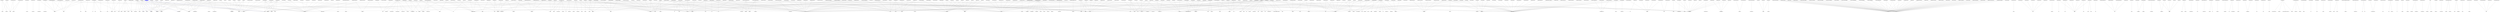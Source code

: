 digraph CallGraph {
ranksep=10;
nodesep=1;
ActorsController_create -> push_user_to;
ActorsController_create -> wording;
ActorsController_create -> remove_user_from;
ActorsController_create_group -> push_group_to;
ActorsController_destroy -> remove_user_from;
ActorsController_destroy -> wording;
ActorsController_destroy -> push_user_to;
ActorsController_destroy_group -> remove_group_from;
ActorsController_accept -> user_accept;
ActorsController_accept -> wf_entity_state_to_partial;
ActorsController_admin_accept -> admin_accept_instead_of;
ActorsController_admin_accept -> instance_of;
ActorsController_admin_accept -> wf_entity_state_to_partial;
ActorsController_admin_approve -> admin_approve_instead_of;
ActorsController_admin_approve -> wf_entity_state_to_partial;
ActorsController_reject -> user_reject;
ActorsController_reject -> wf_entity_state_to_partial;
ActorsController_admin_reject -> admin_reject_instead_of;
ActorsController_admin_reject -> instance_of;
ActorsController_admin_reject -> wf_entity_state_to_partial;
ActorsController_admin_disapprove -> admin_disapprove_instead_of;
ActorsController_admin_disapprove -> wf_entity_state_to_partial;
ActorsController_find_wf_entity -> find_by;
ActorsController_find_users -> find_by;
ActorsController_find_group -> find_by;
ActorsController_filter_users_not_actors -> user_is_actor_of;
ActorsController_filter_users_not_actors -> wording;
ActorsController_require_group_not_actor -> group_is_actor_of;
ActorsController_require_group_is_actor -> group_is_actor_of;
ActorsController_filter_users_are_actors -> user_is_actor_of;
ActorsController_filter_users_are_actors -> wording;
ActorsController_require_wf_entity_in_accept_state -> wf_entity_in_accept_state;
ActsController_index -> policy_scope;
ActsController_index -> includes;
ActsController_index -> act_hashed;
ActsController_new -> possible_responsibilities;
ActsController_create -> merge;
ActsController_create -> process_state;
ActsController_create -> process_responsibilities;
ActsController_create -> process_fieldables;
ActsController_create -> new_internal_ref;
ActsController_create -> save_and_render;
ActsController_create -> create_notice;
ActsController_show -> authorize;
ActsController_show -> fields_entity;
ActsController_show -> possible_responsibilities;
ActsController_update -> assign_attributes;
ActsController_update -> process_fieldables;
ActsController_update -> save_and_render;
ActsController_update -> log_operation;
ActsController_update_workflow -> find_by;
ActsController_update_workflow -> find_errors;
ActsController_update_workflow -> authorize;
ActsController_update_workflow -> transition_notice;
ActsController_update_workflow -> workflow_props;
ActsController_update_workflow -> merge;
ActsController_update_responsibilities -> find_by;
ActsController_update_responsibilities -> authorize;
ActsController_update_responsibilities -> process_responsibilities;
ActsController_update_responsibilities -> save_and_render;
ActsController_update_responsibilities -> log_operation;
ActsController_update_responsibilities -> notify_update_responsibilities;
ActsController_destroy -> log_workflow;
ActsController_act_params -> require;
ActsController_act_params -> permit;
ActsController_validator_response -> field_item_key;
ActsController_validator_response -> find_by;
ApproversController_user_is_actor_of -> approver_of;
ApproversController_push_user_to -> push;
ApproversController_remove_user_from -> delete_approver;
ApproversController_user_accept -> approve;
ApproversController_user_reject -> approve;
ApproversController_admin_accept_instead_of -> instance_of;
ApproversController_admin_accept_instead_of -> approve;
ApproversController_admin_reject_instead_of -> instance_of;
ApproversController_admin_reject_instead_of -> approve;
AttachmentsController_new -> info;
AttachmentsController_download -> send_file;
AttachmentsController_matches -> match;
AttachmentsController_roles_or_users -> include;
AuditElementsController_create -> merge;
AuditElementsController_create -> mark_dirty_audit_element_ids;
AuditElementsController_create -> log_operation;
AuditElementsController_update -> assign_attributes;
AuditElementsController_destroy -> delete_field_value;
AuditElementsController_destroy -> mark_dirty_audit_element_ids;
AuditElementsController_destroy -> log_operation;
AuditElementsController_create_field_value -> form_field_object;
AuditElementsController_delete_field_value -> form_field_object;
AuditElementsController_delete_field_value -> find_by;
AuditElementsController_element_with_process -> assign_attributes;
AuditElementsController_assign_provided_roles -> build;
AuditElementsController_default_auditor -> build;
AuditElementsController_default_domain_owner -> build;
AuditElementsController_audit_element_params -> require;
AuditElementsController_audit_element_params -> permit;
AuditsController_index -> policy_scope;
AuditsController_index -> includes;
AuditsController_index -> audit_hashed;
AuditsController_new -> possible_responsibilities;
AuditsController_create -> merge [color=blue];
AuditsController_create -> process_responsibilities [color=blue];
AuditsController_create -> process_fieldables [color=blue];
AuditsController_create -> new_internal_ref [color=blue];
AuditsController_create -> save_and_render [color=blue];
AuditsController_create -> create_notice [color=blue];
AuditsController_show -> authorize;
AuditsController_show -> fields_entity;
AuditsController_show -> possible_responsibilities;
AuditsController_update -> assign_attributes;
AuditsController_update -> process_fieldables;
AuditsController_update -> save_and_render;
AuditsController_update -> log_operation;
AuditsController_update_responsibilities -> find_by;
AuditsController_update_responsibilities -> authorize;
AuditsController_update_responsibilities -> process_responsibilities;
AuditsController_update_responsibilities -> save_and_render;
AuditsController_update_responsibilities -> log_operation;
AuditsController_update_responsibilities -> notify_update_responsibilities;
AuditsController_update_workflow -> find_by;
AuditsController_update_workflow -> find_errors;
AuditsController_update_workflow -> authorize;
AuditsController_update_workflow -> transition_notice;
AuditsController_update_workflow -> workflow_props;
AuditsController_update_workflow -> merge;
AuditsController_duplicate -> find_by;
AuditsController_duplicate -> authorize;
AuditsController_duplicate -> process_responsibilities;
AuditsController_duplicate -> new_internal_ref;
AuditsController_duplicate -> save_and_render;
AuditsController_duplicate -> create_notice;
AuditsController_destroy -> log_workflow;
AuditsController_audit_params -> require;
AuditsController_audit_params -> permit;
AuditsController_comment_required -> include;
ContributionsController_create -> build;
ContributionsController_contribution_params -> require;
ContributionsController_contribution_params -> permit;
ContributionsController_context -> find_by;
ContributionsController_user_not_authorized -> flash_x_error;
ContributorsController_create -> create_and_deliver;
ContributorsController_list_index_definition -> users_list;
ContributorsController_list_index_definition -> search_list;
ContributorsController_list_index_definition -> where;
ContributorsController_list_index_definition -> order;
DashboardController_index -> policy_scope;
DashboardController_index -> latest_published;
DashboardController_index -> limite_notifications_by;
DirectoriesController_index -> redirect_to;
DirectoriesController_create -> fill_errors_hash;
DirectoriesController_delete_directories -> list_selection;
DirectoriesController_delete_directories -> merge;
DirectoriesController_delete_directories -> where;
DirectoriesController_delete_directories -> map;
DirectoriesController_delete_directories -> update_all;
DirectoriesController_move_directories -> list_selection;
DirectoriesController_move_directories -> merge;
DirectoriesController_move_directories -> fill_errors_hash;
DirectoriesController_move_directories -> include;
DirectoriesController_move_directories -> modal_errors;
DirectoriesController_show -> render_list;
DirectoriesController_list_show_definition -> policy;
DirectoriesController_list_show_definition -> tree_view_search;
DirectoriesController_list_show_definition -> include;
DirectoriesController_list_show_definition -> order_children_by_type;
DirectoriesController_list_show_definition -> order_children_by_created_at;
DirectoriesController_list_show_definition -> order_children_by_updated_at;
DirectoriesController_list_show_definition -> order_children_by_title;
DirectoriesController_list_show_definition -> order_children_by_title_inv;
DirectoriesController_order_children_by_type -> order_children_by_title;
DirectoriesController_order_children_by_type -> is_a;
DirectoriesController_order_children_by_title -> is_a;
DirectoriesController_order_children_by_title_inv -> is_a;
DirectoriesController_order_children_by_created_at -> order_children_by_title;
DirectoriesController_order_children_by_created_at -> is_a;
DirectoriesController_order_children_by_updated_at -> order_children_by_title;
DirectoriesController_order_children_by_updated_at -> is_a;
DocumentsController_new -> render_to_string;
DocumentsController_create -> create;
DocumentsController_create -> notify_owner_if_max_graphs_and_docs_approaching;
DocumentsController_create -> to_json;
DocumentsController_create -> fill_errors_hash;
DocumentsController_create -> render_to_string;
DocumentsController_destroy_version -> show_properties_document_path;
DocumentsController_show -> show_properties_document_path;
DocumentsController_download -> exist;
DocumentsController_download -> send_file;
DocumentsController_search_actors -> search;
DocumentsController_author -> change_author;
DocumentsController_author -> show_properties_document_path;
DocumentsController_update -> update_attributes;
DocumentsController_update -> respond_with_bip;
DocumentsController_update_tags -> find_or_create_by;
DocumentsController_update_actual_url -> update_attributes;
DocumentsController_update_actual_url -> show_properties_document_path;
DocumentsController_update_actual_url -> fill_errors_hash;
DocumentsController_linkable -> documents_linkable;
DocumentsController_start_wf -> designer_of;
DocumentsController_start_wf -> create;
DocumentsController_start_wf -> next_state;
DocumentsController_start_wf -> wf_entity_state_to_partial;
DocumentsController_increment_version -> increment_version;
DocumentsController_increment_version -> create;
DocumentsController_increment_version -> show_properties_document_path;
DocumentsController_historical_increment_version -> increment_version;
DocumentsController_historical_increment_version -> create;
DocumentsController_historical_increment_version -> show_properties_document_path;
DocumentsController_unlock -> wf_entity_state_to_partial;
DocumentsController_interactions -> policy;
DocumentsController_deactivate -> toggle_entity_deactivation;
DocumentsController_deactivate -> wf_entity_state_to_partial;
DocumentsController_activate -> toggle_entity_deactivation;
DocumentsController_activate -> wf_entity_state_to_partial;
DocumentsController_settings_print_footer -> update_attributes;
DocumentsController_check_reference -> includes;
DocumentsController_check_reference -> order;
DocumentsController_check_reference -> pluck;
DocumentsController_check_reference -> start_with;
DocumentsController_check_reference -> first;
DocumentsController_read_confirmation -> create;
DocumentsController_list_read_confirmations -> authorize;
DocumentsController_send_read_confirmation_reminders -> update_attribute;
DocumentsController_send_read_confirmation_reminders -> perform_async;
DocumentsController_send_read_confirmation_reminders -> actors_document_path;
DocumentsController_document_params -> require;
DocumentsController_document_params -> permit;
DocumentsController_require_document_in_accept_state -> document_unlockable;
DocumentsController_index_orders_last_position -> order;
ElementsController_index -> shades_palette;
ElementsController_index -> where;
EventsController_index -> policy_scope;
EventsController_index -> includes;
EventsController_index -> event_hashed;
EventsController_new -> possible_responsibilities;
EventsController_create -> merge;
EventsController_create -> process_state;
EventsController_create -> create_responsibilities;
EventsController_create -> process_fieldables;
EventsController_create -> new_internal_ref;
EventsController_create -> save_and_render;
EventsController_create -> create_notice;
EventsController_show -> authorize;
EventsController_show -> fields_entity;
EventsController_show -> possible_responsibilities;
EventsController_update -> assign_attributes;
EventsController_update -> process_fieldables;
EventsController_update -> save_and_render;
EventsController_update -> log_operation;
EventsController_update_responsibilities -> find_by;
EventsController_update_responsibilities -> authorize;
EventsController_update_responsibilities -> process_responsibilities;
EventsController_update_responsibilities -> save_and_render;
EventsController_update_responsibilities -> log_operation;
EventsController_update_responsibilities -> notify_update_responsibilities;
EventsController_update_workflow -> find_by;
EventsController_update_workflow -> find_errors;
EventsController_update_workflow -> authorize;
EventsController_update_workflow -> transition_notice;
EventsController_update_workflow -> workflow_props;
EventsController_update_workflow -> merge;
EventsController_destroy -> log_workflow;
EventsController_destroy -> field_value_value;
EventsController_event_params -> require;
EventsController_event_params -> permit;
EventsController_validator_response -> find_by;
EventsController_comment_required -> include;
ExportController_authenticate_by_email_and_password -> find_by;
ExportController_authenticate_by_email_and_password -> valid_password;
ExportController_graph -> default_export_keys;
ExportController_graph -> export_data;
ExportController_document -> default_export_keys;
ExportController_document -> export_data;
ExportController_resource -> export_data;
ExportController_user -> export_data;
ExportController_role -> export_data;
FavoritesController_index -> order;
GraphBackgroundsController_new -> shades_palette;
GraphBackgroundsController_new -> map;
GraphBackgroundsController_new -> render_to_string;
GraphBackgroundsController_show -> file_url;
GraphBackgroundsController_show -> send_file;
GraphBackgroundsController_create -> create;
GraphqlController_execute -> execute_multi;
GraphqlController_execute -> execute_single;
GraphqlController_execute_single -> ensure_hash;
GraphqlController_execute_single -> execute;
GraphqlController_execute_multi -> ensure_hash;
GraphqlController_execute_multi -> multiplex;
GraphqlController_ensure_hash -> ensure_hash;
GraphqlController_ensure_hash -> parse;
GraphsController_show -> key;
GraphsController_show -> graph_path;
GraphsController_new -> where;
GraphsController_new -> is_a;
GraphsController_new -> render_to_string;
GraphsController_create -> consolidate;
GraphsController_create -> create;
GraphsController_create -> notify_owner_if_max_graphs_and_docs_approaching;
GraphsController_create -> fill_errors_hash;
GraphsController_update -> update_attributes;
GraphsController_update -> respond_with_bip;
GraphsController_update -> fill_errors_hash;
GraphsController_update -> format_for_bip;
GraphsController_renaissance -> redirect_to;
GraphsController_renaissance -> draw_graph_path;
GraphsController_generate_all_svg -> where;
GraphsController_generate_all_svg -> order;
GraphsController_generate_all_svg -> not;
GraphsController_generate_all_svg -> update_attribute;
GraphsController_save -> debug;
GraphsController_save -> bad_save_request;
GraphsController_save -> handle_bad_save_request;
GraphsController_save -> where;
GraphsController_save -> filter_roles;
GraphsController_save -> save_element;
GraphsController_save -> delete_ids_not_in;
GraphsController_save -> create_or_update_from_json;
GraphsController_save -> map;
GraphsController_save -> create;
GraphsController_save -> update_attributes;
GraphsController_save -> is_a;
GraphsController_save -> set_type;
GraphsController_save -> find_by_id;
GraphsController_save -> get_graph_elements;
GraphsController_save -> get_customer_colors;
GraphsController_save -> add_role_element_to_viewer;
GraphsController_update_model_list -> find_all_by_type_and_level;
GraphsController_graphs_linkable -> graphs_linkable;
GraphsController_graphs_linkable -> documents_linkable;
GraphsController_graphs_list -> where;
GraphsController_graphs_list -> order;
GraphsController_graphs_list -> to_json;
GraphsController_update_tags -> find_or_create_by;
GraphsController_deactivate -> toggle_entity_deactivation;
GraphsController_deactivate -> wf_entity_state_to_partial;
GraphsController_activate -> toggle_entity_deactivation;
GraphsController_activate -> wf_entity_state_to_partial;
GraphsController_search_actors -> search;
GraphsController_interactions -> policy;
GraphsController_start_wf -> designer_of;
GraphsController_start_wf -> create;
GraphsController_start_wf -> next_state;
GraphsController_start_wf -> wf_entity_state_to_partial;
GraphsController_reset -> where;
GraphsController_reset -> update_all;
GraphsController_reset -> wf_entity_state_to_partial;
GraphsController_increment_version -> increment_version;
GraphsController_increment_version -> create;
GraphsController_increment_version -> graph_path;
GraphsController_historical_increment_version -> increment_version;
GraphsController_historical_increment_version -> create;
GraphsController_historical_increment_version -> graph_path;
GraphsController_duplicate -> duplicate;
GraphsController_duplicate -> fill_errors_hash;
GraphsController_duplicate -> notify_owner_if_max_graphs_and_docs_approaching;
GraphsController_delete_version -> show_properties_graph_path;
GraphsController_unlock -> wf_entity_state_to_partial;
GraphsController_lock -> wf_entity_state_to_partial;
GraphsController_author -> change_author;
GraphsController_author -> show_properties_graph_path;
GraphsController_pilot -> change_pilot;
GraphsController_pilot -> show_properties_graph_path;
GraphsController_update_root -> set_root;
GraphsController_settings_print_footer -> update_attributes;
GraphsController_check_reference -> includes;
GraphsController_check_reference -> order;
GraphsController_check_reference -> pluck;
GraphsController_check_reference -> start_with;
GraphsController_check_reference -> first;
GraphsController_read_confirmation -> create;
GraphsController_list_read_confirmations -> authorize;
GraphsController_toggle_auto_role_viewer -> toggle_auto_role_viewer;
GraphsController_toggle_review -> toggle_review;
GraphsController_toggle_review -> call;
GraphsController_update_review_date -> flash_x_error;
GraphsController_complete_review -> complete_review;
GraphsController_generate_all_svg_params -> include;
GraphsController_generate_all_svg_params -> isParamAsArrayOfInteger;
GraphsController_send_read_confirmation_reminders -> update_attribute;
GraphsController_send_read_confirmation_reminders -> perform_async;
GraphsController_send_read_confirmation_reminders -> actors_graph_path;
GraphsController_get_customer_colors -> shades_palette;
GraphsController_handle_bad_save_request -> fetch;
GraphsController_handle_bad_save_request -> get_graph_elements;
GraphsController_handle_bad_save_request -> get_customer_colors;
GraphsController_handle_bad_save_request -> where;
GraphsController_graph_params -> require;
GraphsController_graph_params -> permit;
GraphsController_save_element -> include;
GraphsController_save_element -> is_a;
GraphsController_save_element -> find_or_create_by;
GraphsController_save_element -> update_attributes;
GraphsController_save_element -> exists;
GraphsController_save_element -> save_element;
GraphsController_save_element -> create;
GraphsController_save_element -> update_arrows_from_to;
GraphsController_save_element -> update_lanes_from_to;
GraphsController_save_element -> update_pastilles_from_to;
GraphsController_save_element -> create_or_update_from_json;
GraphsController_save_element -> validate_element;
GraphsController_validate_element -> where;
GraphsController_validate_element -> create;
GraphsController_require_graph_in_accept_state -> graph_unlockable;
GraphsController_index_orders -> order;
GroupdocumentsController_show -> viewable;
GroupdocumentsController_show -> to_json;
GroupdocumentsController_show -> render;
GroupdocumentsController_show_properties -> viewable;
GroupdocumentsController_show_properties -> show_properties_document_path;
GroupdocumentsController_properties -> to_json;
GroupdocumentsController_draw -> show_properties_document_path;
GroupdocumentsController_destroy -> log_action;
GroupdocumentsController_destroy -> show_properties_document_path;
GroupgraphsController_show -> has_key;
GroupgraphsController_show -> graph_path;
GroupgraphsController_draw -> draw_graph_path;
GroupgraphsController_draw -> graph_path;
GroupgraphsController_renaissance -> renaissance_graph_path;
GroupgraphsController_renaissance -> graph_path;
GroupgraphsController_destroy -> log_action;
GroupgraphsController_destroy -> graph_path;
GroupgraphsController_update -> update_attributes;
GroupgraphsController_update -> info;
GroupgraphsController_update -> respond_with_bip;
GroupgraphsController_groupgraph_params -> require;
GroupgraphsController_groupgraph_params -> permit;
GroupsController_delete -> list_selection;
GroupsController_delete -> flash_x_success;
GroupsController_delete -> flash_x_error;
GroupsController_update -> update_attributes;
GroupsController_update -> fix_flash_message;
GroupsController_update -> respond_with_bip;
GroupsController_group_params -> require;
GroupsController_group_params -> permit;
GroupsController_list_items_show -> search;
GroupsController_list_items_show -> where;
GroupsController_list_orders_show -> order;
GroupsController_list_items_add -> not;
GroupsController_list_items_add -> search;
GroupsController_list_items_add -> where;
GroupsController_list_index_definition -> policy_scope;
GroupsController_list_index_definition -> search_list;
GroupsController_list_index_definition -> where;
GroupsController_list_index_definition -> order;
InvitationsController_create -> invite;
InvitationsController_create -> respond_with_navigational;
InvitationsController_send_invitation -> flash_x_success;
InvitationsController_send_all_invitations -> not;
InvitationsController_send_all_invitations -> perform_async;
InvitationsController_invite_resource -> can_add_user;
LdapSettingsController_create -> edit_ldap_setting_path;
LdapSettingsController_update -> edit_ldap_setting_path;
LdapSettingsController_activate -> toggle;
LdapSettingsController_ldap_settings_params -> require;
LdapSettingsController_ldap_settings_params -> permit;
MissingTranslationsController_create -> log_the;
MissingTranslationsController_missing_params -> permit;
NotificationsController_delete -> list_selection;
NotificationsController_mark_read -> list_selection;
NotificationsController_mark_read -> each;
NotificationsController_mark_all_read -> each;
NotificationsController_mark_unread -> list_selection;
NotificationsController_mark_unread -> each;
NotificationsController_refresh_counter -> where;
NotificationsController_list_index_definition -> includes;
NotificationsController_list_index_definition -> notification_type;
NotificationsController_list_index_definition -> include;
NotificationsController_list_index_definition -> order_by_created_at;
NotificationsController_list_index_definition -> order_by_checked_at_inv;
NotificationsController_list_index_definition -> order_by_checked_at;
NotificationsController_list_index_definition -> order_by_from;
NotificationsController_list_index_definition -> order_by_body;
NotificationsController_list_index_definition -> order_by_body_inv;
NotificationsController_list_preview_definition -> order_by_created_at;
NotificationsController_order_by_created_at -> notification_body;
NotificationsController_order_by_checked_at_inv -> notification_body;
NotificationsController_order_by_checked_at -> notification_body;
NotificationsController_order_by_from -> is_a;
NotificationsController_order_by_from -> notification_body;
NotificationsController_order_by_body -> notification_body;
NotificationsController_order_by_body_inv -> notification_body;
PartialsController_show -> get_partial;
PasswordsController_create -> send_reset_password_instructions;
PasswordsController_create -> successfully_sent;
PasswordsController_create -> respond_with;
PasswordsController_create -> after_sending_reset_password_instructions_path_for;
PasswordsController_add_inline_attachment -> load_image;
PasswordsController_load_image -> read;
PilotController_context -> find_by;
PilotController_set_pilot -> change_pilot;
PilotController_set_pilot -> show_properties_document_path;
PrintController_preferences -> merge;
PrintController_preferences -> list_selection;
PrintController_print -> list_selection;
PrintController_print -> merge;
PrintController_print -> render_pdf;
PrintController_print -> parse;
PrintController_print -> build_filename;
PrintController_print -> number_pages;
PrintController_print -> send_data;
PrintController_build_filename -> strftime;
PublisherController_user_is_actor_of -> publisher_of;
PublisherController_user_accept -> fetch;
PublisherController_user_accept -> instance_of;
PublisherController_user_accept -> publish_on;
PublisherController_admin_accept_instead_of -> instance_of;
PublisherController_admin_accept_instead_of -> publish;
PublisherController_admin_accept_instead_of -> publish_on;
RegistrationsController_update_password -> add;
RegistrationsController_update_password -> update_with_password;
RegistrationsController_update -> update_user;
RegistrationsController_update -> respond_bip_error;
RegistrationsController_update -> render;
RegistrationsController_transfer_rights -> transfer_rights_to;
RegistrationsController_deactivate -> list_selection;
RegistrationsController_deactivate -> include;
RegistrationsController_deactivate -> deactivate;
RegistrationsController_restore -> deactivation;
RegistrationsController_restore -> inform_user;
RegistrationsController_update_instance_ownership -> update_instance_ownership;
RegistrationsController_update_instance_ownership -> create_and_deliver;
RegistrationsController_update_instance_ownership -> key;
RegistrationsController_user_params -> require;
RegistrationsController_user_params -> permit;
RegistrationsController_user_params_without_rights -> require;
RegistrationsController_user_params_without_rights -> permit;
RegistrationsController_list_items_crud -> users_list;
RegistrationsController_list_tabs_crud -> where;
RegistrationsController_user_password_params -> require;
RegistrationsController_user_password_params -> permit;
RegistrationsController_can_change_pyx4_module_responsibilities -> can_assign_user;
RegistrationsController_update_user_profile -> update_without_password;
RegistrationsController_update_improver_profile -> update_improver_profile;
RegistrationsController_update_user -> authorize;
RegistrationsController_update_user -> update_without_password;
RepositoryController_set_parent_directory -> index;
RepositoryController_set_parent_directory -> rindex;
ResourcesController_show -> show_properties_resource_path;
ResourcesController_absolute_url -> show_properties_resource_path;
ResourcesController_new -> render_to_string;
ResourcesController_delete -> list_selection;
ResourcesController_delete -> humanize_delete_error;
ResourcesController_delete_one -> resource_path;
ResourcesController_update -> update_attributes;
ResourcesController_update -> respond_with_bip;
ResourcesController_update_tags -> find_or_create_by;
ResourcesController_update_url -> update_attributes;
ResourcesController_update_logo -> update_attributes;
ResourcesController_serve_logo -> logo_url;
ResourcesController_serve_logo -> send_file;
ResourcesController_delete_logo -> resource_path;
ResourcesController_update_crop_logo -> crop_logo;
ResourcesController_update_crop_logo -> resource_path;
ResourcesController_deactivate_one -> resource_path;
ResourcesController_confirm_deactivate -> list_selection;
ResourcesController_confirm_deactivate -> select;
ResourcesController_deactivate -> list_selection;
ResourcesController_deactivate -> update_attributes;
ResourcesController_resource_params -> require;
ResourcesController_resource_params -> permit;
ResourcesController_list_index_definition -> includes;
ResourcesController_list_index_definition -> search_list;
ResourcesController_list_index_definition -> order;
ResourcesController_power_user_tabs -> where;
ResourcesController_simple_user_tabs -> where;
ResourcesController_reactivate_resource -> update_attributes;
ResourcesController_reactivate_resource -> resource_path;
RolesController_show_properties -> scoped_graphs;
RolesController_show -> to_json;
RolesController_show -> show_properties_role_path;
RolesController_update -> consolidate;
RolesController_update -> update_attributes;
RolesController_update -> respond_with_bip;
RolesController_update_tags -> find_or_create_by;
RolesController_update_tags -> update_attributes;
RolesController_linkable -> where;
RolesController_linkable -> order;
RolesController_delete_one -> show_properties_role_path;
RolesController_delete -> list_selection;
RolesController_delete -> humanize_delete_error;
RolesController_print -> render_to_string;
RolesController_print -> pdf_from_string;
RolesController_reactivate_one -> show_properties_role_path;
RolesController_deactivate_one -> update_attributes;
RolesController_deactivate_one -> show_properties_role_path;
RolesController_confirm_deactivate -> list_selection;
RolesController_confirm_deactivate -> select;
RolesController_deactivate -> list_selection;
RolesController_deactivate -> update_attributes;
RolesController_interactions -> related_role_graphs;
RolesController_pdf_from_string -> pdf_from_string;
RolesController_role_params -> require;
RolesController_role_params -> permit;
RolesController_build_role_and_properties -> includes;
RolesController_build_role_and_properties -> scoped_graphs;
RolesController_list_index_definition -> policy_scope;
RolesController_list_index_definition -> search_list;
RolesController_list_index_definition -> order;
RolesController_power_user_tabs -> where;
RolesController_simple_user_tabs -> where;
RolesController_reactivate_role -> update_attributes;
RolesController_scoped_graphs -> related_role_graphs_to_admin_or_designer;
RolesController_scoped_graphs -> related_role_graphs;
SearchController_improver_header -> search;
SearchController_improver_header -> policy_scope;
SearchController_improver_header -> pluck;
SearchController_graph -> search;
SearchController_graph -> paginate;
SearchController_document -> search;
SearchController_document -> paginate;
SearchController_directory -> search;
SearchController_directory -> paginate;
SearchController_role -> search;
SearchController_role -> paginate;
SearchController_resource -> search;
SearchController_resource -> paginate;
SearchController_tag -> search;
SearchController_tag -> paginate;
SearchController_user -> search;
SearchController_user -> paginate;
SearchController_group -> search;
SearchController_group -> paginate;
SearchController_list_header_definition -> search;
SessionsController_initialize_devise_session -> clean_up_passwords;
SessionsController_initialize_devise_session -> respond_with;
SessionsController_initialize_devise_session -> serialize_options;
SessionsController_destroy_devise_session -> sign_out;
SettingsController_user_csv_template -> send_data;
SettingsController_handle_user_import -> cache;
SettingsController_handle_user_import -> import_form_csv;
SettingsController_update_logo -> update_attributes;
SettingsController_update_nickname -> update_attributes;
SettingsController_update_nickname -> build_validation_error_or_failure;
SettingsController_update_referent_contact -> update_attributes;
SettingsController_update_referent_contact -> build_validation_error_or_failure;
SettingsController_serve_logo -> send_file;
SettingsController_update_crop_logo -> crop_logo;
SettingsController_change_time_zone -> update_attributes;
SettingsController_change_logo_usage -> update_attributes;
SettingsController_edit_print_footer -> update_attributes;
SettingsController_change_approved_read -> update_attributes;
SettingsController_update_owner_users_management -> update_attributes;
SettingsController_update_password_policy -> update_attributes;
SettingsController_update_user_deactivation -> update_attributes;
SettingsController_update_deactivation_period -> update_attributes;
SettingsController_update_deactivation_period -> build_validation_error_or_failure;
SettingsController_update_colors -> parse;
SettingsController_update_colors -> create;
SettingsController_toggle_color -> find_by;
SettingsController_toggle_color -> update_attributes;
SettingsController_delete_color -> find_by;
SettingsController_colors -> shades_palette;
SettingsController_build_validation_error_or_failure -> include;
SettingsController_build_validation_error_or_failure -> full_messages_for;
SettingsController_settings_params -> require;
SettingsController_settings_params -> permit;
SettingsController_authentication_strategy_params -> require;
SettingsController_authentication_strategy_params -> permit;
SettingsController_settings_time_zone_params -> require;
SettingsController_settings_time_zone_params -> permit;
SettingsController_settings_logo_usage_params -> require;
SettingsController_settings_logo_usage_params -> permit;
SettingsController_settings_print_footer_params -> require;
SettingsController_settings_print_footer_params -> permit;
SettingsController_settings_general -> require;
SettingsController_settings_general -> permit;
SettingsController_settings_approved_read_params -> require;
SettingsController_settings_approved_read_params -> permit;
SettingsController_settings_palette_color_params -> require;
SettingsController_settings_palette_color_params -> permit;
SettingsController_settings_pwd_policy_params -> require;
SettingsController_settings_pwd_policy_params -> permit;
SettingsController_user_deactivation_params -> require;
SettingsController_user_deactivation_params -> permit;
SettingsController_deactivation_period_params -> require;
SettingsController_deactivation_period_params -> permit;
SignupsController_create -> generate_url;
SignupsController_create -> redirect_to;
SignupsController_generate_url -> uri;
SignupsController_authorize_remote_host -> authorized_remote_register;
SignupsController_authorize_remote_host -> authorized_token;
SignupsController_authorize_remote_host -> redirect_to;
SignupsController_authorize_remote_host -> generate_url;
SignupsController_authorize_remote_host -> add;
SignupsController_create_params -> permit;
SignupsController_signup_params -> require;
SignupsController_signup_params -> permit;
SpaController_check_improver_access -> include;
SpaController_check_risk_access -> include;
SsoSettingsController_sso_settings_params -> require;
SsoSettingsController_sso_settings_params -> permit;
TagsController_index -> autocompleter;
TagsController_index -> order;
TagsController_index -> tag_path;
TagsController_show -> find_by_id;
TagsController_show -> viewable;
TagsController_create -> create;
TagsController_rename -> fill_errors_hash;
TagsController_delete -> tag_path;
TagsController_delete -> order;
TasksController_index -> task_date_for;
TasksController_set_important -> find_by;
TasksController_set_important -> create;
TasksController_unset_important -> find_by;
TasksController_check_entity -> entity_markable;
TasksController_tasks_for_act -> where;
TasksController_tasks_for_act -> includes;
TasksController_tasks_for_audit -> where;
TasksController_tasks_for_audit -> includes;
TasksController_tasks_for_audit -> references;
TasksController_tasks_for_document -> where;
TasksController_tasks_for_document -> includes;
TasksController_tasks_for_document -> pluck;
TasksController_tasks_for_document -> include;
TasksController_tasks_for_event -> where;
TasksController_tasks_for_event -> includes;
TasksController_tasks_for_graph -> where;
TasksController_tasks_for_graph -> includes;
TasksController_tasks_for_graph -> pluck;
TasksController_tasks_for_graph -> include;
TasksController_tasks_for_graph -> viewer_of;
EmergencySessionsController_send_link -> find_or_initialize_by;
EmergencySessionsController_send_link -> send_emergency_access;
EmergencySessionsController_create -> find_by_emergency_token;
Users_ldap -> process_auth_hash;
Users_ldap -> log_ldap_details;
Users_log_ldap_details -> filter_passwords;
SamlSessionsController_new -> create;
SamlSessionsController_create -> sign_in_user_with_saml;
SamlSessionsController_sign_in_user_with_saml -> log_sso_details;
SamlSessionsController_sign_in_user_with_saml -> process_response;
UsersController_index -> export_csv;
UsersController_index -> generate_file_name;
UsersController_create_random -> users_list;
UsersController_create_random -> parse;
UsersController_create_random -> start;
UsersController_create_random -> request;
UsersController_search -> include;
UsersController_search -> search;
UsersController_search -> order;
UsersController_search -> where;
UsersController_update_groups -> find_by_title;
UsersController_update_groups -> update_attributes;
UsersController_link_roles -> list_selection;
UsersController_link_roles -> edit_user_path;
UsersController_link_roles -> fill_errors_hash;
UsersController_list_linked_graphs -> related_role_graphs_to_admin_or_designer;
UsersController_list_linked_graphs -> related_role_graphs;
UsersController_list_linked_graphs -> to_json;
UsersController_update_avatar -> update_attributes;
UsersController_update_avatar -> edit_avatar_user_path;
UsersController_serve_avatar -> avatar_url;
UsersController_serve_avatar -> send_file;
UsersController_serve_avatar -> unescape;
UsersController_update_crop_avatar -> crop_avatar;
UsersController_update_crop_avatar -> edit_user_path;
UsersController_interactions -> related_role_graphs;
UsersController_user_params -> require;
UsersController_user_params -> permit;
UsersController_general_user_params -> require;
UsersController_general_user_params -> permit;
UsersController_list_link_role_definition -> not;
UsersController_list_link_role_definition -> where;
UsersController_list_link_role_definition -> search_list;
UsersController_list_link_role_definition -> order;
UsersController_list_role_add_definition -> merge;
UsersController_list_role_add_definition -> not;
VerifiersController_user_is_actor_of -> verifier_of;
VerifiersController_push_user_to -> push;
VerifiersController_remove_user_from -> delete_verifier;
VerifiersController_user_accept -> verify;
VerifiersController_admin_accept_instead_of -> verify;
VerifiersController_user_reject -> verify;
VerifiersController_admin_reject_instead_of -> verify;
ViewersController_user_is_actor_of -> viewer_of;
ViewersController_group_is_actor_of -> viewer_of;
ViewersController_push_user_to -> push;
ViewersController_push_group_to -> push;
ViewersController_push_role_to -> push;
ViewersController_create_role -> viewer_of;
ViewersController_create_role -> is_a;
ViewersController_create_role -> include;
ViewersController_create_role -> push_role_to;
ViewersController_destroy_role -> viewer_of;
ViewersController_destroy_role -> is_a;
ViewersController_destroy_role -> include;
ViewersController_destroy_role -> remove_role_from;
AuditsController_create [fillcolor=blue, style=filled, fontcolor=white, penwidth=0]
}
